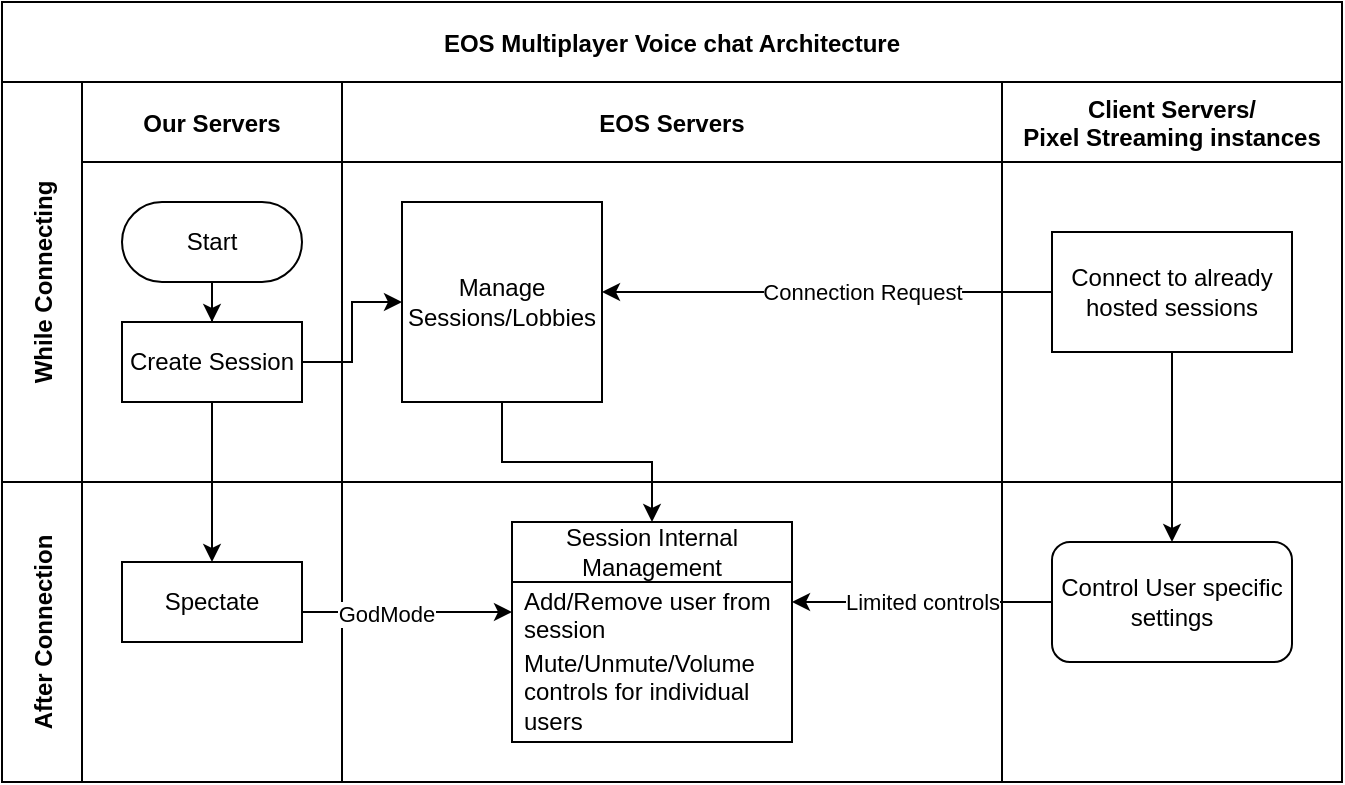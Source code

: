 <mxfile version="20.8.20" type="github">
  <diagram id="kgpKYQtTHZ0yAKxKKP6v" name="Page-1">
    <mxGraphModel dx="880" dy="476" grid="1" gridSize="10" guides="1" tooltips="1" connect="1" arrows="1" fold="1" page="1" pageScale="1" pageWidth="850" pageHeight="1100" math="0" shadow="0">
      <root>
        <mxCell id="0" />
        <mxCell id="1" parent="0" />
        <mxCell id="3nuBFxr9cyL0pnOWT2aG-1" value="EOS Multiplayer Voice chat Architecture" style="shape=table;childLayout=tableLayout;startSize=40;collapsible=0;recursiveResize=0;expand=0;fillColor=none;fontStyle=1" parent="1" vertex="1">
          <mxGeometry x="100" y="70" width="670" height="390" as="geometry" />
        </mxCell>
        <mxCell id="3nuBFxr9cyL0pnOWT2aG-2" value="" style="edgeStyle=orthogonalEdgeStyle;rounded=0;orthogonalLoop=1;jettySize=auto;html=1;" parent="3nuBFxr9cyL0pnOWT2aG-1" source="3nuBFxr9cyL0pnOWT2aG-7" target="3nuBFxr9cyL0pnOWT2aG-17" edge="1">
          <mxGeometry relative="1" as="geometry" />
        </mxCell>
        <mxCell id="3nuBFxr9cyL0pnOWT2aG-3" value="While Connecting" style="shape=tableRow;horizontal=0;swimlaneHead=0;swimlaneBody=0;top=0;left=0;bottom=0;right=0;fillColor=none;points=[[0,0.5],[1,0.5]];portConstraint=eastwest;startSize=40;collapsible=0;recursiveResize=0;expand=0;fontStyle=1;" parent="3nuBFxr9cyL0pnOWT2aG-1" vertex="1">
          <mxGeometry y="40" width="670" height="200" as="geometry" />
        </mxCell>
        <mxCell id="3nuBFxr9cyL0pnOWT2aG-4" value="Our Servers" style="swimlane;swimlaneHead=0;swimlaneBody=0;connectable=0;fillColor=none;startSize=40;collapsible=0;recursiveResize=0;expand=0;fontStyle=1;" parent="3nuBFxr9cyL0pnOWT2aG-3" vertex="1">
          <mxGeometry x="40" width="130" height="200" as="geometry">
            <mxRectangle width="130" height="200" as="alternateBounds" />
          </mxGeometry>
        </mxCell>
        <mxCell id="3nuBFxr9cyL0pnOWT2aG-5" style="edgeStyle=orthogonalEdgeStyle;rounded=0;orthogonalLoop=1;jettySize=auto;html=1;" parent="3nuBFxr9cyL0pnOWT2aG-4" source="3nuBFxr9cyL0pnOWT2aG-6" target="3nuBFxr9cyL0pnOWT2aG-7" edge="1">
          <mxGeometry relative="1" as="geometry" />
        </mxCell>
        <mxCell id="3nuBFxr9cyL0pnOWT2aG-6" value="Start" style="rounded=1;whiteSpace=wrap;html=1;arcSize=50;" parent="3nuBFxr9cyL0pnOWT2aG-4" vertex="1">
          <mxGeometry x="20" y="60" width="90" height="40" as="geometry" />
        </mxCell>
        <mxCell id="3nuBFxr9cyL0pnOWT2aG-7" value="Create Session" style="rounded=0;whiteSpace=wrap;html=1;" parent="3nuBFxr9cyL0pnOWT2aG-4" vertex="1">
          <mxGeometry x="20" y="120" width="90" height="40" as="geometry" />
        </mxCell>
        <mxCell id="3nuBFxr9cyL0pnOWT2aG-8" value="EOS Servers" style="swimlane;swimlaneHead=0;swimlaneBody=0;connectable=0;fillColor=none;startSize=40;collapsible=0;recursiveResize=0;expand=0;fontStyle=1;" parent="3nuBFxr9cyL0pnOWT2aG-3" vertex="1">
          <mxGeometry x="170" width="330" height="200" as="geometry">
            <mxRectangle width="330" height="200" as="alternateBounds" />
          </mxGeometry>
        </mxCell>
        <mxCell id="CZH71dA6Ro6Yf-jZ_4He-2" value="Manage Sessions/Lobbies" style="whiteSpace=wrap;html=1;aspect=fixed;" vertex="1" parent="3nuBFxr9cyL0pnOWT2aG-8">
          <mxGeometry x="30" y="60" width="100" height="100" as="geometry" />
        </mxCell>
        <mxCell id="3nuBFxr9cyL0pnOWT2aG-11" value="Client Servers/&#xa;Pixel Streaming instances" style="swimlane;swimlaneHead=0;swimlaneBody=0;connectable=0;fillColor=none;startSize=40;collapsible=0;recursiveResize=0;expand=0;fontStyle=1;" parent="3nuBFxr9cyL0pnOWT2aG-3" vertex="1">
          <mxGeometry x="500" width="170" height="200" as="geometry">
            <mxRectangle width="170" height="200" as="alternateBounds" />
          </mxGeometry>
        </mxCell>
        <mxCell id="CZH71dA6Ro6Yf-jZ_4He-9" value="Connect to already hosted sessions" style="rounded=0;whiteSpace=wrap;html=1;" vertex="1" parent="3nuBFxr9cyL0pnOWT2aG-11">
          <mxGeometry x="25" y="75" width="120" height="60" as="geometry" />
        </mxCell>
        <mxCell id="CZH71dA6Ro6Yf-jZ_4He-1" style="edgeStyle=orthogonalEdgeStyle;rounded=0;orthogonalLoop=1;jettySize=auto;html=1;entryX=0;entryY=0.5;entryDx=0;entryDy=0;" edge="1" parent="3nuBFxr9cyL0pnOWT2aG-3" source="3nuBFxr9cyL0pnOWT2aG-7" target="CZH71dA6Ro6Yf-jZ_4He-2">
          <mxGeometry relative="1" as="geometry">
            <mxPoint x="250" y="140" as="targetPoint" />
          </mxGeometry>
        </mxCell>
        <mxCell id="CZH71dA6Ro6Yf-jZ_4He-24" style="edgeStyle=orthogonalEdgeStyle;rounded=0;orthogonalLoop=1;jettySize=auto;html=1;" edge="1" parent="3nuBFxr9cyL0pnOWT2aG-3" source="CZH71dA6Ro6Yf-jZ_4He-9" target="CZH71dA6Ro6Yf-jZ_4He-2">
          <mxGeometry relative="1" as="geometry">
            <Array as="points">
              <mxPoint x="470" y="105" />
              <mxPoint x="470" y="105" />
            </Array>
          </mxGeometry>
        </mxCell>
        <mxCell id="CZH71dA6Ro6Yf-jZ_4He-25" value="Connection Request" style="edgeLabel;html=1;align=center;verticalAlign=middle;resizable=0;points=[];" vertex="1" connectable="0" parent="CZH71dA6Ro6Yf-jZ_4He-24">
          <mxGeometry x="0.531" relative="1" as="geometry">
            <mxPoint x="77" as="offset" />
          </mxGeometry>
        </mxCell>
        <mxCell id="3nuBFxr9cyL0pnOWT2aG-15" value="After Connection" style="shape=tableRow;horizontal=0;swimlaneHead=0;swimlaneBody=0;top=0;left=0;bottom=0;right=0;fillColor=none;points=[[0,0.5],[1,0.5]];portConstraint=eastwest;startSize=40;collapsible=0;recursiveResize=0;expand=0;fontStyle=1;" parent="3nuBFxr9cyL0pnOWT2aG-1" vertex="1">
          <mxGeometry y="240" width="670" height="150" as="geometry" />
        </mxCell>
        <mxCell id="3nuBFxr9cyL0pnOWT2aG-16" value="" style="swimlane;swimlaneHead=0;swimlaneBody=0;connectable=0;fillColor=none;startSize=0;collapsible=0;recursiveResize=0;expand=0;fontStyle=1;" parent="3nuBFxr9cyL0pnOWT2aG-15" vertex="1">
          <mxGeometry x="40" width="130" height="150" as="geometry">
            <mxRectangle width="130" height="150" as="alternateBounds" />
          </mxGeometry>
        </mxCell>
        <mxCell id="3nuBFxr9cyL0pnOWT2aG-17" value="Spectate" style="rounded=0;whiteSpace=wrap;html=1;" parent="3nuBFxr9cyL0pnOWT2aG-16" vertex="1">
          <mxGeometry x="20" y="40" width="90" height="40" as="geometry" />
        </mxCell>
        <mxCell id="3nuBFxr9cyL0pnOWT2aG-18" value="" style="swimlane;swimlaneHead=0;swimlaneBody=0;connectable=0;fillColor=none;startSize=0;collapsible=0;recursiveResize=0;expand=0;fontStyle=1;" parent="3nuBFxr9cyL0pnOWT2aG-15" vertex="1">
          <mxGeometry x="170" width="330" height="150" as="geometry">
            <mxRectangle width="330" height="150" as="alternateBounds" />
          </mxGeometry>
        </mxCell>
        <mxCell id="CZH71dA6Ro6Yf-jZ_4He-3" value="Session Internal Management" style="swimlane;fontStyle=0;childLayout=stackLayout;horizontal=1;startSize=30;horizontalStack=0;resizeParent=1;resizeParentMax=0;resizeLast=0;collapsible=1;marginBottom=0;whiteSpace=wrap;html=1;" vertex="1" parent="3nuBFxr9cyL0pnOWT2aG-18">
          <mxGeometry x="85" y="20" width="140" height="110" as="geometry" />
        </mxCell>
        <mxCell id="CZH71dA6Ro6Yf-jZ_4He-4" value="Add/Remove user from session" style="text;strokeColor=none;fillColor=none;align=left;verticalAlign=middle;spacingLeft=4;spacingRight=4;overflow=hidden;points=[[0,0.5],[1,0.5]];portConstraint=eastwest;rotatable=0;whiteSpace=wrap;html=1;" vertex="1" parent="CZH71dA6Ro6Yf-jZ_4He-3">
          <mxGeometry y="30" width="140" height="30" as="geometry" />
        </mxCell>
        <mxCell id="CZH71dA6Ro6Yf-jZ_4He-5" value="Mute/Unmute/Volume controls for individual users" style="text;strokeColor=none;fillColor=none;align=left;verticalAlign=middle;spacingLeft=4;spacingRight=4;overflow=hidden;points=[[0,0.5],[1,0.5]];portConstraint=eastwest;rotatable=0;whiteSpace=wrap;html=1;" vertex="1" parent="CZH71dA6Ro6Yf-jZ_4He-3">
          <mxGeometry y="60" width="140" height="50" as="geometry" />
        </mxCell>
        <mxCell id="3nuBFxr9cyL0pnOWT2aG-23" value="" style="swimlane;swimlaneHead=0;swimlaneBody=0;connectable=0;fillColor=none;startSize=0;collapsible=0;recursiveResize=0;expand=0;fontStyle=1;" parent="3nuBFxr9cyL0pnOWT2aG-15" vertex="1">
          <mxGeometry x="500" width="170" height="150" as="geometry">
            <mxRectangle width="170" height="150" as="alternateBounds" />
          </mxGeometry>
        </mxCell>
        <mxCell id="CZH71dA6Ro6Yf-jZ_4He-27" value="Control User specific settings" style="rounded=1;whiteSpace=wrap;html=1;" vertex="1" parent="3nuBFxr9cyL0pnOWT2aG-23">
          <mxGeometry x="25" y="30" width="120" height="60" as="geometry" />
        </mxCell>
        <mxCell id="CZH71dA6Ro6Yf-jZ_4He-29" style="edgeStyle=orthogonalEdgeStyle;rounded=0;orthogonalLoop=1;jettySize=auto;html=1;" edge="1" parent="3nuBFxr9cyL0pnOWT2aG-15" source="CZH71dA6Ro6Yf-jZ_4He-27" target="CZH71dA6Ro6Yf-jZ_4He-3">
          <mxGeometry relative="1" as="geometry">
            <Array as="points">
              <mxPoint x="500" y="60" />
              <mxPoint x="500" y="60" />
            </Array>
          </mxGeometry>
        </mxCell>
        <mxCell id="CZH71dA6Ro6Yf-jZ_4He-33" value="Limited controls" style="edgeLabel;html=1;align=center;verticalAlign=middle;resizable=0;points=[];" vertex="1" connectable="0" parent="CZH71dA6Ro6Yf-jZ_4He-29">
          <mxGeometry x="0.354" y="-1" relative="1" as="geometry">
            <mxPoint x="23" y="1" as="offset" />
          </mxGeometry>
        </mxCell>
        <mxCell id="CZH71dA6Ro6Yf-jZ_4He-32" style="edgeStyle=orthogonalEdgeStyle;rounded=0;orthogonalLoop=1;jettySize=auto;html=1;entryX=0;entryY=0.5;entryDx=0;entryDy=0;" edge="1" parent="3nuBFxr9cyL0pnOWT2aG-15" source="3nuBFxr9cyL0pnOWT2aG-17" target="CZH71dA6Ro6Yf-jZ_4He-4">
          <mxGeometry relative="1" as="geometry">
            <Array as="points">
              <mxPoint x="180" y="65" />
              <mxPoint x="180" y="65" />
            </Array>
          </mxGeometry>
        </mxCell>
        <mxCell id="CZH71dA6Ro6Yf-jZ_4He-34" value="GodMode" style="edgeLabel;html=1;align=center;verticalAlign=middle;resizable=0;points=[];" vertex="1" connectable="0" parent="CZH71dA6Ro6Yf-jZ_4He-32">
          <mxGeometry x="-0.2" y="-1" relative="1" as="geometry">
            <mxPoint as="offset" />
          </mxGeometry>
        </mxCell>
        <mxCell id="CZH71dA6Ro6Yf-jZ_4He-26" style="edgeStyle=orthogonalEdgeStyle;rounded=0;orthogonalLoop=1;jettySize=auto;html=1;" edge="1" parent="3nuBFxr9cyL0pnOWT2aG-1" source="CZH71dA6Ro6Yf-jZ_4He-9" target="CZH71dA6Ro6Yf-jZ_4He-27">
          <mxGeometry relative="1" as="geometry">
            <mxPoint x="585" y="270" as="targetPoint" />
          </mxGeometry>
        </mxCell>
        <mxCell id="CZH71dA6Ro6Yf-jZ_4He-7" style="edgeStyle=orthogonalEdgeStyle;rounded=0;orthogonalLoop=1;jettySize=auto;html=1;" edge="1" parent="3nuBFxr9cyL0pnOWT2aG-1" source="CZH71dA6Ro6Yf-jZ_4He-2" target="CZH71dA6Ro6Yf-jZ_4He-3">
          <mxGeometry relative="1" as="geometry">
            <Array as="points">
              <mxPoint x="250" y="230" />
              <mxPoint x="325" y="230" />
            </Array>
          </mxGeometry>
        </mxCell>
      </root>
    </mxGraphModel>
  </diagram>
</mxfile>
